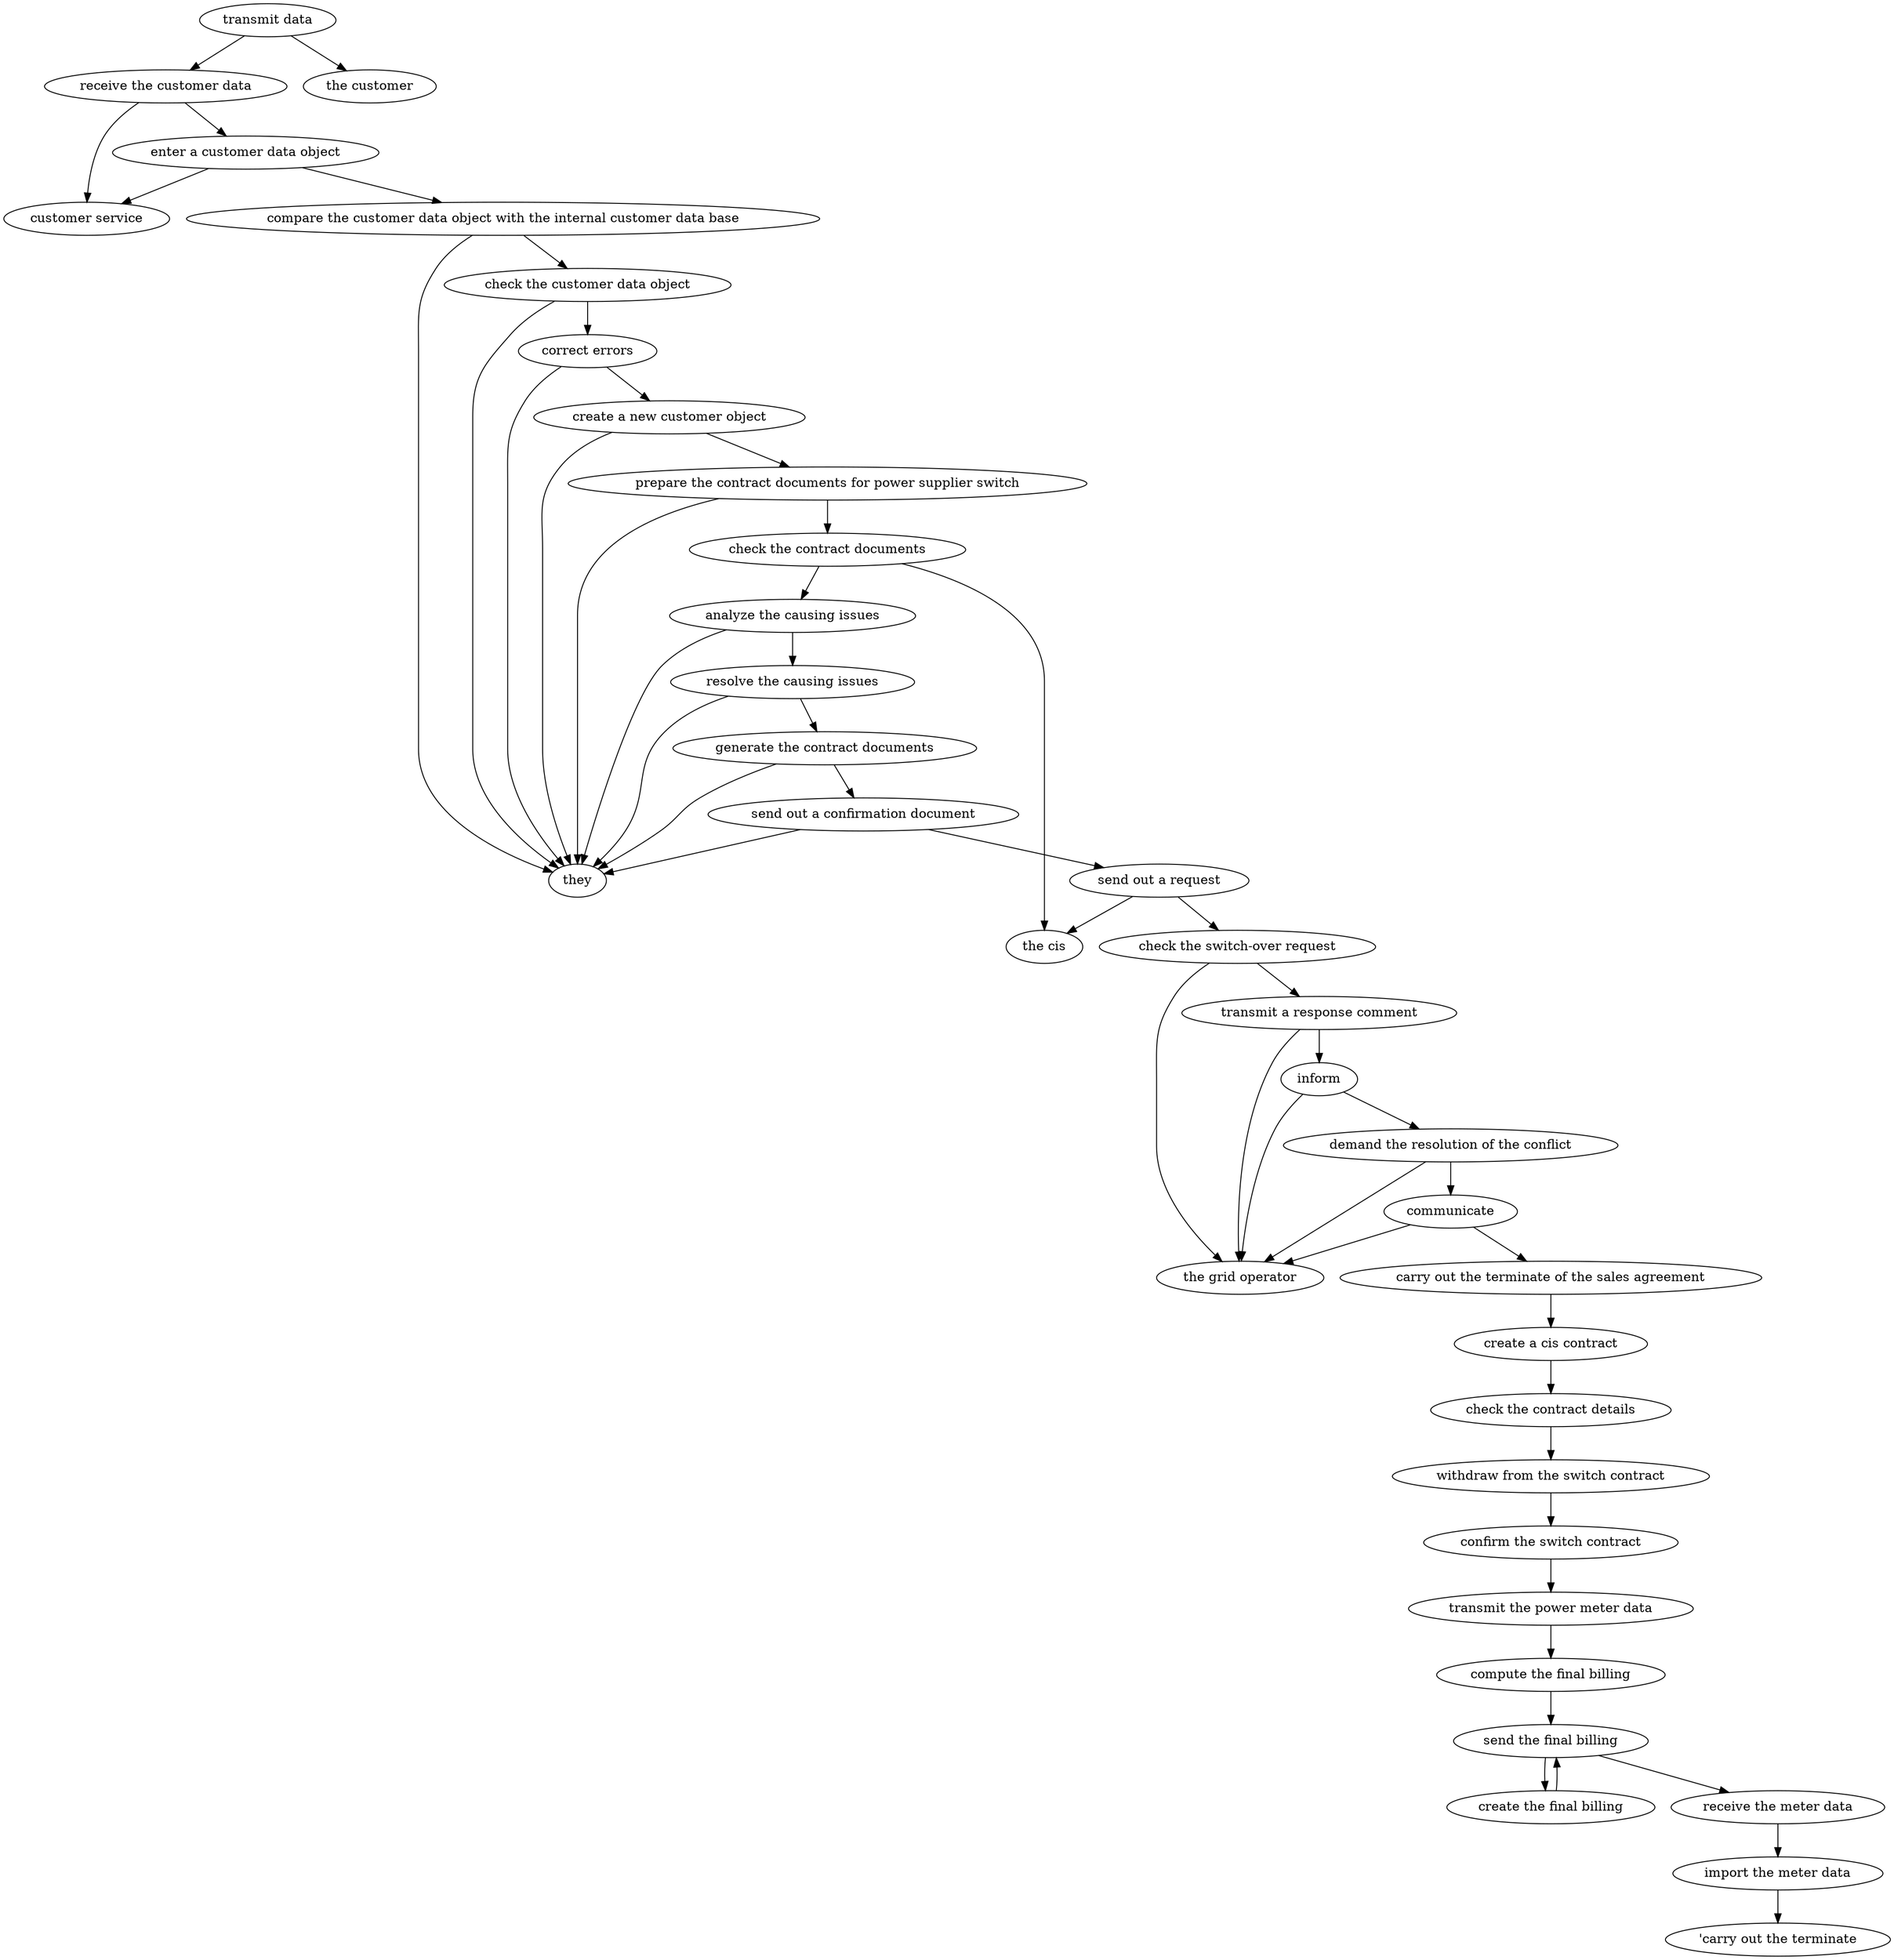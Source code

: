 strict digraph "doc-2.2" {
	graph [name="doc-2.2"];
	"transmit data"	[attrs="{'type': 'Activity', 'label': 'transmit data'}"];
	"receive the customer data"	[attrs="{'type': 'Activity', 'label': 'receive the customer data'}"];
	"transmit data" -> "receive the customer data"	[attrs="{'type': 'flow', 'label': 'flow'}"];
	"the customer"	[attrs="{'type': 'Actor', 'label': 'the customer'}"];
	"transmit data" -> "the customer"	[attrs="{'type': 'actor performer', 'label': 'actor performer'}"];
	"enter a customer data object"	[attrs="{'type': 'Activity', 'label': 'enter a customer data object'}"];
	"receive the customer data" -> "enter a customer data object"	[attrs="{'type': 'flow', 'label': 'flow'}"];
	"customer service"	[attrs="{'type': 'Actor', 'label': 'customer service'}"];
	"receive the customer data" -> "customer service"	[attrs="{'type': 'actor performer', 'label': 'actor performer'}"];
	"compare the customer data object with the internal customer data base"	[attrs="{'type': 'Activity', 'label': 'compare the customer data object with the internal customer data base'}"];
	"enter a customer data object" -> "compare the customer data object with the internal customer data base"	[attrs="{'type': 'flow', 'label': 'flow'}"];
	"enter a customer data object" -> "customer service"	[attrs="{'type': 'actor performer', 'label': 'actor performer'}"];
	"check the customer data object"	[attrs="{'type': 'Activity', 'label': 'check the customer data object'}"];
	"compare the customer data object with the internal customer data base" -> "check the customer data object"	[attrs="{'type': 'flow', 'label': 'flow'}"];
	they	[attrs="{'type': 'Actor', 'label': 'they'}"];
	"compare the customer data object with the internal customer data base" -> they	[attrs="{'type': 'actor performer', 'label': 'actor performer'}"];
	"correct errors"	[attrs="{'type': 'Activity', 'label': 'correct errors'}"];
	"check the customer data object" -> "correct errors"	[attrs="{'type': 'flow', 'label': 'flow'}"];
	"check the customer data object" -> they	[attrs="{'type': 'actor performer', 'label': 'actor performer'}"];
	"create a new customer object"	[attrs="{'type': 'Activity', 'label': 'create a new customer object'}"];
	"correct errors" -> "create a new customer object"	[attrs="{'type': 'flow', 'label': 'flow'}"];
	"correct errors" -> they	[attrs="{'type': 'actor performer', 'label': 'actor performer'}"];
	"prepare the contract documents for power supplier switch"	[attrs="{'type': 'Activity', 'label': 'prepare the contract documents for power supplier switch'}"];
	"create a new customer object" -> "prepare the contract documents for power supplier switch"	[attrs="{'type': 'flow', 'label': 'flow'}"];
	"create a new customer object" -> they	[attrs="{'type': 'actor performer', 'label': 'actor performer'}"];
	"check the contract documents"	[attrs="{'type': 'Activity', 'label': 'check the contract documents'}"];
	"prepare the contract documents for power supplier switch" -> "check the contract documents"	[attrs="{'type': 'flow', 'label': 'flow'}"];
	"prepare the contract documents for power supplier switch" -> they	[attrs="{'type': 'actor performer', 'label': 'actor performer'}"];
	"analyze the causing issues"	[attrs="{'type': 'Activity', 'label': 'analyze the causing issues'}"];
	"check the contract documents" -> "analyze the causing issues"	[attrs="{'type': 'flow', 'label': 'flow'}"];
	"the cis"	[attrs="{'type': 'Actor', 'label': 'the cis'}"];
	"check the contract documents" -> "the cis"	[attrs="{'type': 'actor performer', 'label': 'actor performer'}"];
	"resolve the causing issues"	[attrs="{'type': 'Activity', 'label': 'resolve the causing issues'}"];
	"analyze the causing issues" -> "resolve the causing issues"	[attrs="{'type': 'flow', 'label': 'flow'}"];
	"analyze the causing issues" -> they	[attrs="{'type': 'actor performer', 'label': 'actor performer'}"];
	"generate the contract documents"	[attrs="{'type': 'Activity', 'label': 'generate the contract documents'}"];
	"resolve the causing issues" -> "generate the contract documents"	[attrs="{'type': 'flow', 'label': 'flow'}"];
	"resolve the causing issues" -> they	[attrs="{'type': 'actor performer', 'label': 'actor performer'}"];
	"send out a confirmation document"	[attrs="{'type': 'Activity', 'label': 'send out a confirmation document'}"];
	"generate the contract documents" -> "send out a confirmation document"	[attrs="{'type': 'flow', 'label': 'flow'}"];
	"generate the contract documents" -> they	[attrs="{'type': 'actor performer', 'label': 'actor performer'}"];
	"send out a request"	[attrs="{'type': 'Activity', 'label': 'send out a request'}"];
	"send out a confirmation document" -> "send out a request"	[attrs="{'type': 'flow', 'label': 'flow'}"];
	"send out a confirmation document" -> they	[attrs="{'type': 'actor performer', 'label': 'actor performer'}"];
	"check the switch-over request"	[attrs="{'type': 'Activity', 'label': 'check the switch-over request'}"];
	"send out a request" -> "check the switch-over request"	[attrs="{'type': 'flow', 'label': 'flow'}"];
	"send out a request" -> "the cis"	[attrs="{'type': 'actor performer', 'label': 'actor performer'}"];
	"transmit a response comment"	[attrs="{'type': 'Activity', 'label': 'transmit a response comment'}"];
	"check the switch-over request" -> "transmit a response comment"	[attrs="{'type': 'flow', 'label': 'flow'}"];
	"the grid operator"	[attrs="{'type': 'Actor', 'label': 'the grid operator'}"];
	"check the switch-over request" -> "the grid operator"	[attrs="{'type': 'actor performer', 'label': 'actor performer'}"];
	inform	[attrs="{'type': 'Activity', 'label': 'inform'}"];
	"transmit a response comment" -> inform	[attrs="{'type': 'flow', 'label': 'flow'}"];
	"transmit a response comment" -> "the grid operator"	[attrs="{'type': 'actor performer', 'label': 'actor performer'}"];
	"demand the resolution of the conflict"	[attrs="{'type': 'Activity', 'label': 'demand the resolution of the conflict'}"];
	inform -> "demand the resolution of the conflict"	[attrs="{'type': 'flow', 'label': 'flow'}"];
	inform -> "the grid operator"	[attrs="{'type': 'actor performer', 'label': 'actor performer'}"];
	communicate	[attrs="{'type': 'Activity', 'label': 'communicate'}"];
	"demand the resolution of the conflict" -> communicate	[attrs="{'type': 'flow', 'label': 'flow'}"];
	"demand the resolution of the conflict" -> "the grid operator"	[attrs="{'type': 'actor performer', 'label': 'actor performer'}"];
	"carry out the terminate of the sales agreement"	[attrs="{'type': 'Activity', 'label': 'carry out the terminate of the sales agreement'}"];
	communicate -> "carry out the terminate of the sales agreement"	[attrs="{'type': 'flow', 'label': 'flow'}"];
	communicate -> "the grid operator"	[attrs="{'type': 'actor performer', 'label': 'actor performer'}"];
	"create a cis contract"	[attrs="{'type': 'Activity', 'label': 'create a cis contract'}"];
	"carry out the terminate of the sales agreement" -> "create a cis contract"	[attrs="{'type': 'flow', 'label': 'flow'}"];
	"check the contract details"	[attrs="{'type': 'Activity', 'label': 'check the contract details'}"];
	"create a cis contract" -> "check the contract details"	[attrs="{'type': 'flow', 'label': 'flow'}"];
	"withdraw from the switch contract"	[attrs="{'type': 'Activity', 'label': 'withdraw from the switch contract'}"];
	"check the contract details" -> "withdraw from the switch contract"	[attrs="{'type': 'flow', 'label': 'flow'}"];
	"confirm the switch contract"	[attrs="{'type': 'Activity', 'label': 'confirm the switch contract'}"];
	"withdraw from the switch contract" -> "confirm the switch contract"	[attrs="{'type': 'flow', 'label': 'flow'}"];
	"transmit the power meter data"	[attrs="{'type': 'Activity', 'label': 'transmit the power meter data'}"];
	"confirm the switch contract" -> "transmit the power meter data"	[attrs="{'type': 'flow', 'label': 'flow'}"];
	"compute the final billing"	[attrs="{'type': 'Activity', 'label': 'compute the final billing'}"];
	"transmit the power meter data" -> "compute the final billing"	[attrs="{'type': 'flow', 'label': 'flow'}"];
	"send the final billing"	[attrs="{'type': 'Activity', 'label': 'send the final billing'}"];
	"compute the final billing" -> "send the final billing"	[attrs="{'type': 'flow', 'label': 'flow'}"];
	"create the final billing"	[attrs="{'type': 'Activity', 'label': 'create the final billing'}"];
	"send the final billing" -> "create the final billing"	[attrs="{'type': 'flow', 'label': 'flow'}"];
	"receive the meter data"	[attrs="{'type': 'Activity', 'label': 'receive the meter data'}"];
	"send the final billing" -> "receive the meter data"	[attrs="{'type': 'flow', 'label': 'flow'}"];
	"create the final billing" -> "send the final billing"	[attrs="{'type': 'flow', 'label': 'flow'}"];
	"import the meter data"	[attrs="{'type': 'Activity', 'label': 'import the meter data'}"];
	"receive the meter data" -> "import the meter data"	[attrs="{'type': 'flow', 'label': 'flow'}"];
	"'carry out the terminate"	[attrs="{'type': 'Actor', 'label': \"'carry out the terminate\"}"];
	"import the meter data" -> "'carry out the terminate"	[attrs="{'type': 'actor performer', 'label': 'actor performer'}"];
}
